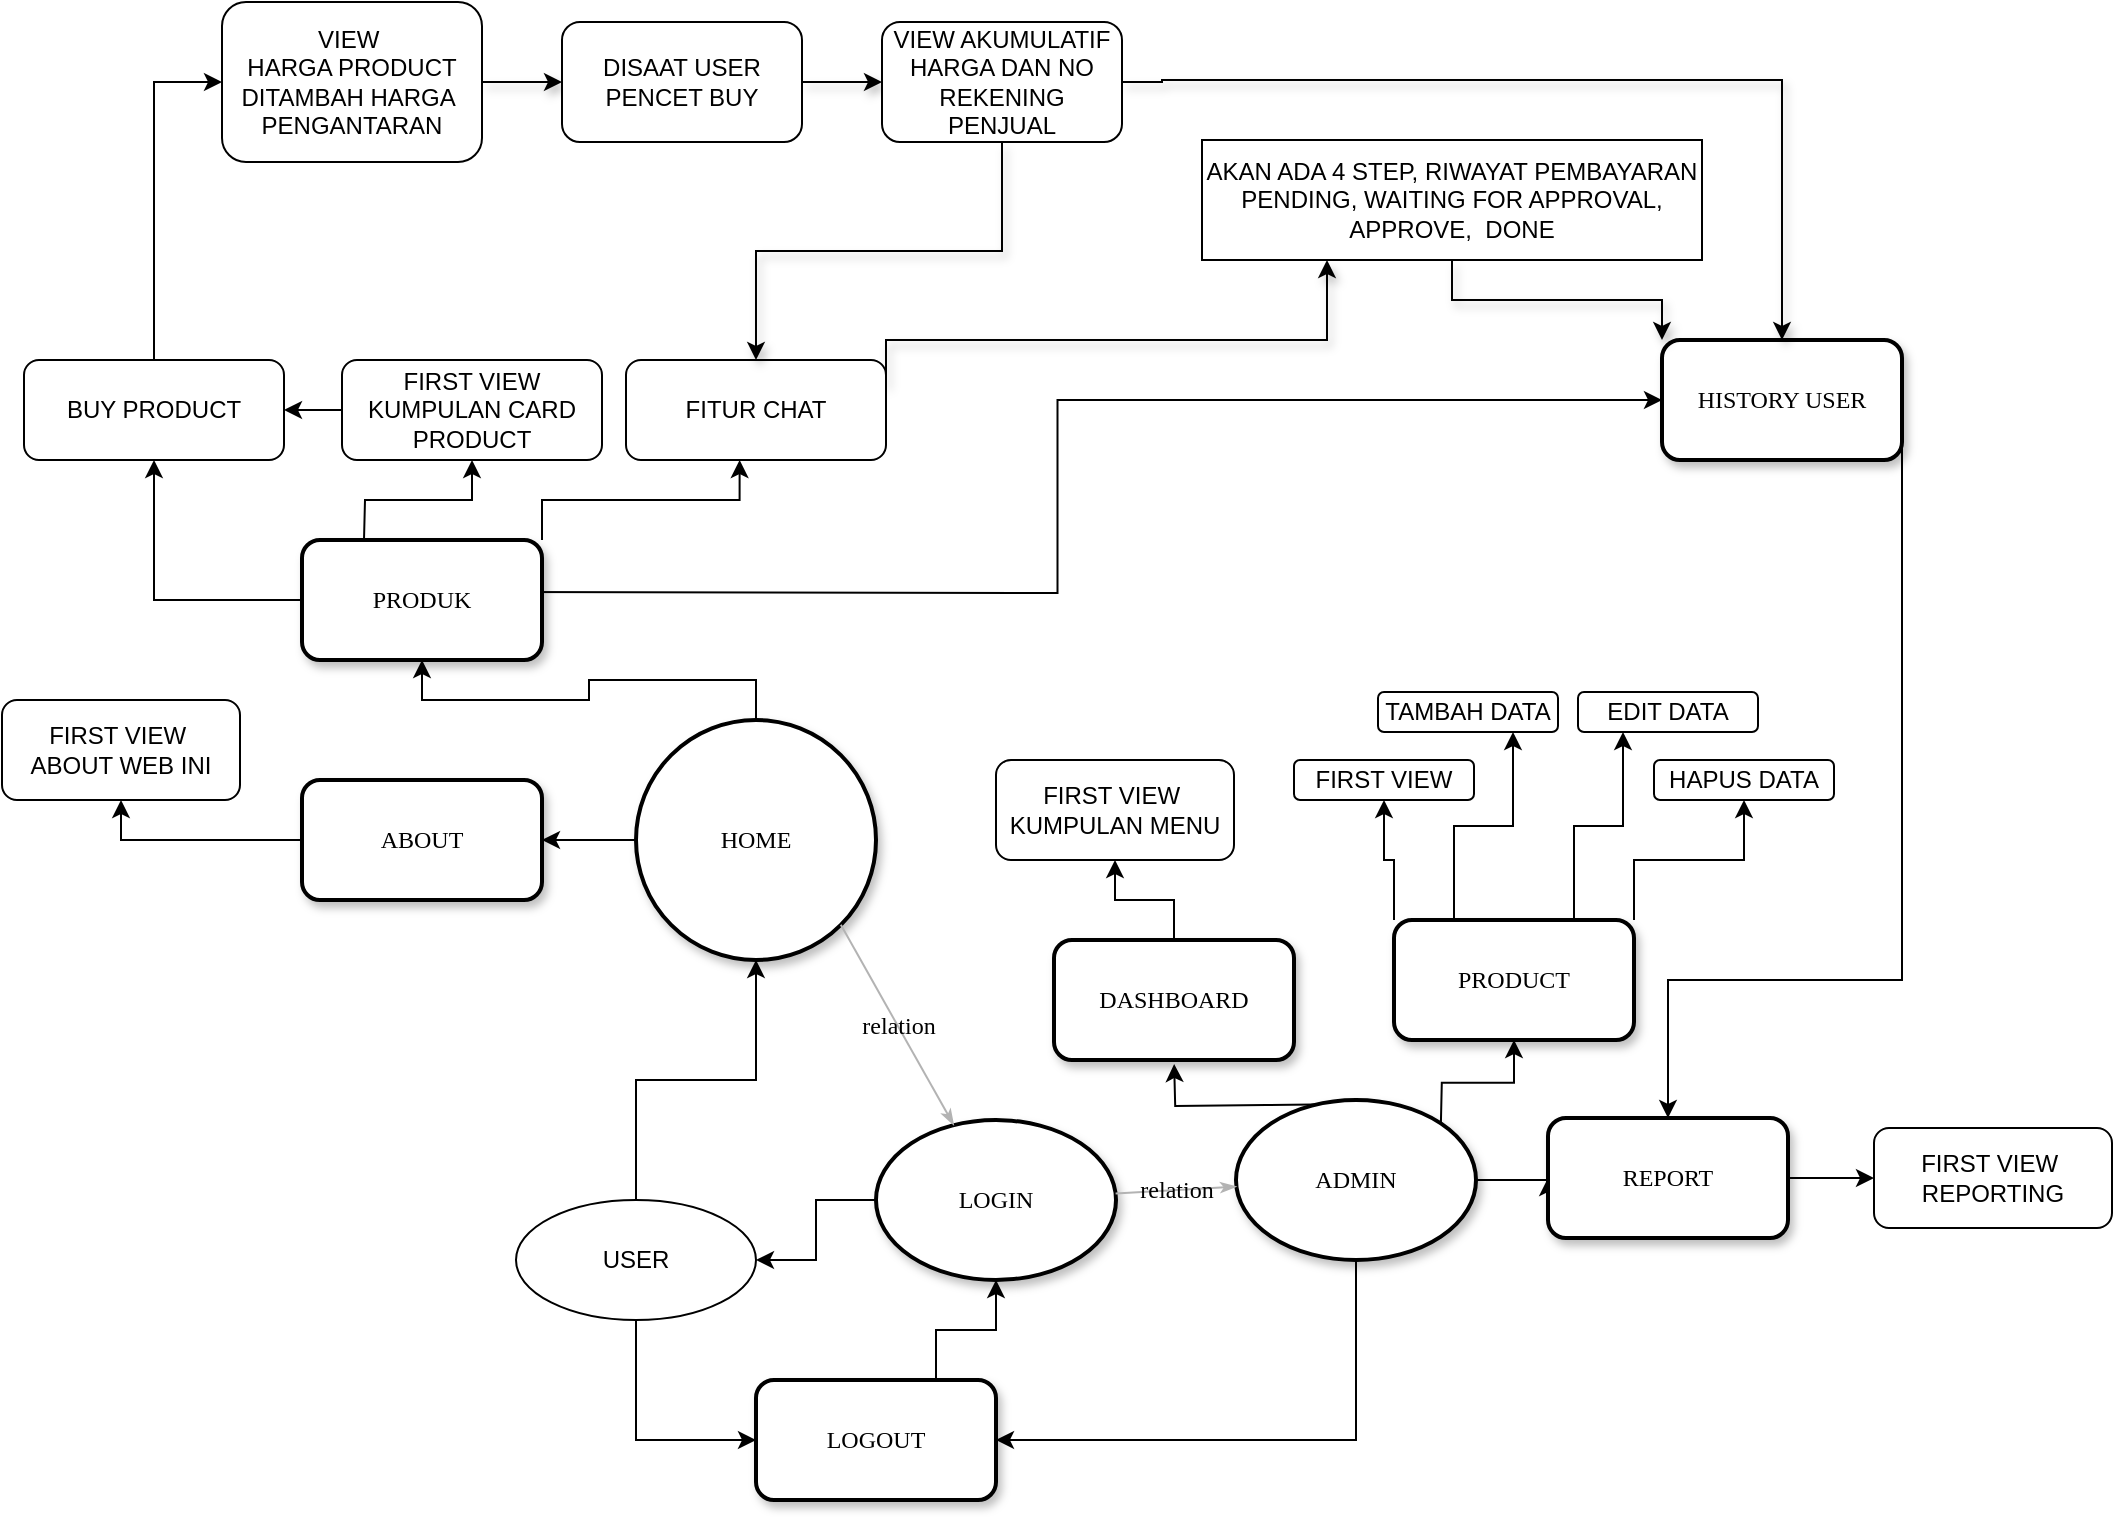 <mxfile version="18.1.2" type="github">
  <diagram name="Page-1" id="ad52d381-51e7-2e0d-a935-2d0ddd2fd229">
    <mxGraphModel dx="2185" dy="1425" grid="1" gridSize="10" guides="1" tooltips="1" connect="1" arrows="1" fold="1" page="1" pageScale="1" pageWidth="1100" pageHeight="850" background="none" math="0" shadow="0">
      <root>
        <mxCell id="0" />
        <mxCell id="1" parent="0" />
        <mxCell id="RAHETzhSfF-VMt_0s7b0-47" style="edgeStyle=orthogonalEdgeStyle;rounded=0;orthogonalLoop=1;jettySize=auto;html=1;exitX=0;exitY=0.5;exitDx=0;exitDy=0;entryX=1;entryY=0.5;entryDx=0;entryDy=0;" edge="1" parent="1" source="2c924340bb9dbf6c-4" target="RAHETzhSfF-VMt_0s7b0-43">
          <mxGeometry relative="1" as="geometry" />
        </mxCell>
        <mxCell id="RAHETzhSfF-VMt_0s7b0-48" style="edgeStyle=orthogonalEdgeStyle;rounded=0;orthogonalLoop=1;jettySize=auto;html=1;exitX=0.5;exitY=0;exitDx=0;exitDy=0;entryX=0.5;entryY=1;entryDx=0;entryDy=0;" edge="1" parent="1" source="2c924340bb9dbf6c-4" target="RAHETzhSfF-VMt_0s7b0-41">
          <mxGeometry relative="1" as="geometry" />
        </mxCell>
        <mxCell id="2c924340bb9dbf6c-4" value="HOME" style="ellipse;whiteSpace=wrap;html=1;rounded=1;shadow=1;comic=0;labelBackgroundColor=none;strokeWidth=2;fontFamily=Verdana;fontSize=12;align=center;" parent="1" vertex="1">
          <mxGeometry x="307" y="350" width="120" height="120" as="geometry" />
        </mxCell>
        <mxCell id="RAHETzhSfF-VMt_0s7b0-4" style="edgeStyle=orthogonalEdgeStyle;rounded=0;orthogonalLoop=1;jettySize=auto;html=1;exitX=0;exitY=0.5;exitDx=0;exitDy=0;entryX=1;entryY=0.5;entryDx=0;entryDy=0;" edge="1" parent="1" source="2c924340bb9dbf6c-5" target="RAHETzhSfF-VMt_0s7b0-3">
          <mxGeometry relative="1" as="geometry" />
        </mxCell>
        <mxCell id="2c924340bb9dbf6c-5" value="LOGIN" style="ellipse;whiteSpace=wrap;html=1;rounded=1;shadow=1;comic=0;labelBackgroundColor=none;strokeWidth=2;fontFamily=Verdana;fontSize=12;align=center;" parent="1" vertex="1">
          <mxGeometry x="427" y="550" width="120" height="80" as="geometry" />
        </mxCell>
        <mxCell id="RAHETzhSfF-VMt_0s7b0-10" style="edgeStyle=orthogonalEdgeStyle;rounded=0;orthogonalLoop=1;jettySize=auto;html=1;exitX=0.5;exitY=1;exitDx=0;exitDy=0;entryX=1;entryY=0.5;entryDx=0;entryDy=0;" edge="1" parent="1" source="2c924340bb9dbf6c-6" target="2c924340bb9dbf6c-51">
          <mxGeometry relative="1" as="geometry">
            <mxPoint x="666.667" y="730" as="targetPoint" />
          </mxGeometry>
        </mxCell>
        <mxCell id="RAHETzhSfF-VMt_0s7b0-18" value="" style="edgeStyle=orthogonalEdgeStyle;rounded=0;orthogonalLoop=1;jettySize=auto;html=1;" edge="1" parent="1">
          <mxGeometry relative="1" as="geometry">
            <mxPoint x="667" y="542" as="sourcePoint" />
            <mxPoint x="576.067" y="522" as="targetPoint" />
          </mxGeometry>
        </mxCell>
        <mxCell id="RAHETzhSfF-VMt_0s7b0-21" style="edgeStyle=orthogonalEdgeStyle;rounded=0;orthogonalLoop=1;jettySize=auto;html=1;exitX=1;exitY=0;exitDx=0;exitDy=0;entryX=0.5;entryY=1;entryDx=0;entryDy=0;" edge="1" parent="1" target="RAHETzhSfF-VMt_0s7b0-19">
          <mxGeometry relative="1" as="geometry">
            <mxPoint x="709.426" y="552.716" as="sourcePoint" />
            <mxPoint x="734.96" y="513.34" as="targetPoint" />
          </mxGeometry>
        </mxCell>
        <mxCell id="RAHETzhSfF-VMt_0s7b0-24" style="edgeStyle=orthogonalEdgeStyle;rounded=0;orthogonalLoop=1;jettySize=auto;html=1;exitX=1;exitY=0.5;exitDx=0;exitDy=0;entryX=0;entryY=0.5;entryDx=0;entryDy=0;" edge="1" parent="1" source="2c924340bb9dbf6c-6" target="RAHETzhSfF-VMt_0s7b0-22">
          <mxGeometry relative="1" as="geometry" />
        </mxCell>
        <mxCell id="2c924340bb9dbf6c-6" value="&lt;span&gt;ADMIN&lt;/span&gt;" style="ellipse;whiteSpace=wrap;html=1;rounded=1;shadow=1;comic=0;labelBackgroundColor=none;strokeWidth=2;fontFamily=Verdana;fontSize=12;align=center;" parent="1" vertex="1">
          <mxGeometry x="607" y="540" width="120" height="80" as="geometry" />
        </mxCell>
        <mxCell id="2c924340bb9dbf6c-33" value="relation" style="edgeStyle=none;rounded=1;html=1;labelBackgroundColor=none;startArrow=none;startFill=0;startSize=5;endArrow=classicThin;endFill=1;endSize=5;jettySize=auto;orthogonalLoop=1;strokeColor=#B3B3B3;strokeWidth=1;fontFamily=Verdana;fontSize=12;exitX=1;exitY=1;exitDx=0;exitDy=0;" parent="1" source="2c924340bb9dbf6c-4" target="2c924340bb9dbf6c-5" edge="1">
          <mxGeometry relative="1" as="geometry">
            <mxPoint x="281.544" y="494.999" as="sourcePoint" />
          </mxGeometry>
        </mxCell>
        <mxCell id="2c924340bb9dbf6c-36" value="relation" style="edgeStyle=none;rounded=1;html=1;labelBackgroundColor=none;startArrow=none;startFill=0;startSize=5;endArrow=classicThin;endFill=1;endSize=5;jettySize=auto;orthogonalLoop=1;strokeColor=#B3B3B3;strokeWidth=1;fontFamily=Verdana;fontSize=12" parent="1" source="2c924340bb9dbf6c-5" target="2c924340bb9dbf6c-6" edge="1">
          <mxGeometry relative="1" as="geometry" />
        </mxCell>
        <mxCell id="RAHETzhSfF-VMt_0s7b0-11" style="edgeStyle=orthogonalEdgeStyle;rounded=0;orthogonalLoop=1;jettySize=auto;html=1;exitX=0.75;exitY=0;exitDx=0;exitDy=0;entryX=0.5;entryY=1;entryDx=0;entryDy=0;" edge="1" parent="1" source="2c924340bb9dbf6c-51" target="2c924340bb9dbf6c-5">
          <mxGeometry relative="1" as="geometry" />
        </mxCell>
        <mxCell id="2c924340bb9dbf6c-51" value="LOGOUT" style="rounded=1;whiteSpace=wrap;html=1;shadow=1;comic=0;labelBackgroundColor=none;strokeWidth=2;fontFamily=Verdana;fontSize=12;align=center;" parent="1" vertex="1">
          <mxGeometry x="367" y="680" width="120" height="60" as="geometry" />
        </mxCell>
        <mxCell id="RAHETzhSfF-VMt_0s7b0-12" style="edgeStyle=orthogonalEdgeStyle;rounded=0;orthogonalLoop=1;jettySize=auto;html=1;exitX=0.5;exitY=1;exitDx=0;exitDy=0;entryX=0;entryY=0.5;entryDx=0;entryDy=0;" edge="1" parent="1" source="RAHETzhSfF-VMt_0s7b0-3" target="2c924340bb9dbf6c-51">
          <mxGeometry relative="1" as="geometry" />
        </mxCell>
        <mxCell id="RAHETzhSfF-VMt_0s7b0-25" style="edgeStyle=orthogonalEdgeStyle;rounded=0;orthogonalLoop=1;jettySize=auto;html=1;exitX=0.5;exitY=0;exitDx=0;exitDy=0;entryX=0.5;entryY=1;entryDx=0;entryDy=0;" edge="1" parent="1" source="RAHETzhSfF-VMt_0s7b0-3" target="2c924340bb9dbf6c-4">
          <mxGeometry relative="1" as="geometry">
            <mxPoint x="227.0" y="530" as="targetPoint" />
          </mxGeometry>
        </mxCell>
        <mxCell id="RAHETzhSfF-VMt_0s7b0-3" value="USER" style="ellipse;whiteSpace=wrap;html=1;" vertex="1" parent="1">
          <mxGeometry x="247" y="590" width="120" height="60" as="geometry" />
        </mxCell>
        <mxCell id="RAHETzhSfF-VMt_0s7b0-37" style="edgeStyle=orthogonalEdgeStyle;rounded=0;orthogonalLoop=1;jettySize=auto;html=1;exitX=0.5;exitY=0;exitDx=0;exitDy=0;entryX=0.5;entryY=1;entryDx=0;entryDy=0;" edge="1" parent="1" source="RAHETzhSfF-VMt_0s7b0-17" target="RAHETzhSfF-VMt_0s7b0-36">
          <mxGeometry relative="1" as="geometry" />
        </mxCell>
        <mxCell id="RAHETzhSfF-VMt_0s7b0-17" value="DASHBOARD" style="whiteSpace=wrap;html=1;fontFamily=Verdana;rounded=1;shadow=1;comic=0;labelBackgroundColor=none;strokeWidth=2;" vertex="1" parent="1">
          <mxGeometry x="516" y="460" width="120" height="60" as="geometry" />
        </mxCell>
        <mxCell id="RAHETzhSfF-VMt_0s7b0-32" style="edgeStyle=orthogonalEdgeStyle;rounded=0;orthogonalLoop=1;jettySize=auto;html=1;exitX=0;exitY=0;exitDx=0;exitDy=0;entryX=0.5;entryY=1;entryDx=0;entryDy=0;" edge="1" parent="1" source="RAHETzhSfF-VMt_0s7b0-19" target="RAHETzhSfF-VMt_0s7b0-26">
          <mxGeometry relative="1" as="geometry" />
        </mxCell>
        <mxCell id="RAHETzhSfF-VMt_0s7b0-33" style="edgeStyle=orthogonalEdgeStyle;rounded=0;orthogonalLoop=1;jettySize=auto;html=1;exitX=0.25;exitY=0;exitDx=0;exitDy=0;entryX=0.75;entryY=1;entryDx=0;entryDy=0;" edge="1" parent="1" source="RAHETzhSfF-VMt_0s7b0-19" target="RAHETzhSfF-VMt_0s7b0-27">
          <mxGeometry relative="1" as="geometry" />
        </mxCell>
        <mxCell id="RAHETzhSfF-VMt_0s7b0-34" style="edgeStyle=orthogonalEdgeStyle;rounded=0;orthogonalLoop=1;jettySize=auto;html=1;exitX=0.75;exitY=0;exitDx=0;exitDy=0;entryX=0.25;entryY=1;entryDx=0;entryDy=0;" edge="1" parent="1" source="RAHETzhSfF-VMt_0s7b0-19" target="RAHETzhSfF-VMt_0s7b0-28">
          <mxGeometry relative="1" as="geometry">
            <mxPoint x="776" y="440" as="targetPoint" />
          </mxGeometry>
        </mxCell>
        <mxCell id="RAHETzhSfF-VMt_0s7b0-35" style="edgeStyle=orthogonalEdgeStyle;rounded=0;orthogonalLoop=1;jettySize=auto;html=1;exitX=1;exitY=0;exitDx=0;exitDy=0;entryX=0.5;entryY=1;entryDx=0;entryDy=0;" edge="1" parent="1" source="RAHETzhSfF-VMt_0s7b0-19" target="RAHETzhSfF-VMt_0s7b0-29">
          <mxGeometry relative="1" as="geometry" />
        </mxCell>
        <mxCell id="RAHETzhSfF-VMt_0s7b0-19" value="PRODUCT" style="whiteSpace=wrap;html=1;fontFamily=Verdana;rounded=1;shadow=1;comic=0;labelBackgroundColor=none;strokeWidth=2;" vertex="1" parent="1">
          <mxGeometry x="686" y="450" width="120" height="60" as="geometry" />
        </mxCell>
        <mxCell id="RAHETzhSfF-VMt_0s7b0-40" style="edgeStyle=orthogonalEdgeStyle;rounded=0;orthogonalLoop=1;jettySize=auto;html=1;exitX=1;exitY=0.5;exitDx=0;exitDy=0;entryX=0;entryY=0.5;entryDx=0;entryDy=0;" edge="1" parent="1" source="RAHETzhSfF-VMt_0s7b0-22" target="RAHETzhSfF-VMt_0s7b0-38">
          <mxGeometry relative="1" as="geometry" />
        </mxCell>
        <mxCell id="RAHETzhSfF-VMt_0s7b0-22" value="REPORT" style="whiteSpace=wrap;html=1;fontFamily=Verdana;rounded=1;shadow=1;comic=0;labelBackgroundColor=none;strokeWidth=2;" vertex="1" parent="1">
          <mxGeometry x="763" y="549" width="120" height="60" as="geometry" />
        </mxCell>
        <mxCell id="RAHETzhSfF-VMt_0s7b0-26" value="FIRST VIEW" style="rounded=1;whiteSpace=wrap;html=1;" vertex="1" parent="1">
          <mxGeometry x="636" y="370" width="90" height="20" as="geometry" />
        </mxCell>
        <mxCell id="RAHETzhSfF-VMt_0s7b0-27" value="TAMBAH DATA" style="rounded=1;whiteSpace=wrap;html=1;" vertex="1" parent="1">
          <mxGeometry x="678" y="336" width="90" height="20" as="geometry" />
        </mxCell>
        <mxCell id="RAHETzhSfF-VMt_0s7b0-28" value="EDIT DATA" style="rounded=1;whiteSpace=wrap;html=1;" vertex="1" parent="1">
          <mxGeometry x="778" y="336" width="90" height="20" as="geometry" />
        </mxCell>
        <mxCell id="RAHETzhSfF-VMt_0s7b0-29" value="HAPUS DATA" style="rounded=1;whiteSpace=wrap;html=1;" vertex="1" parent="1">
          <mxGeometry x="816" y="370" width="90" height="20" as="geometry" />
        </mxCell>
        <mxCell id="RAHETzhSfF-VMt_0s7b0-36" value="FIRST VIEW&amp;nbsp;&lt;br&gt;KUMPULAN MENU" style="rounded=1;whiteSpace=wrap;html=1;" vertex="1" parent="1">
          <mxGeometry x="487" y="370" width="119" height="50" as="geometry" />
        </mxCell>
        <mxCell id="RAHETzhSfF-VMt_0s7b0-38" value="FIRST VIEW&amp;nbsp;&lt;br&gt;REPORTING" style="rounded=1;whiteSpace=wrap;html=1;" vertex="1" parent="1">
          <mxGeometry x="926" y="554" width="119" height="50" as="geometry" />
        </mxCell>
        <mxCell id="RAHETzhSfF-VMt_0s7b0-52" style="edgeStyle=orthogonalEdgeStyle;rounded=0;orthogonalLoop=1;jettySize=auto;html=1;exitX=1;exitY=0.5;exitDx=0;exitDy=0;entryX=0;entryY=0.5;entryDx=0;entryDy=0;" edge="1" parent="1" target="RAHETzhSfF-VMt_0s7b0-42">
          <mxGeometry relative="1" as="geometry">
            <mxPoint x="214.5" y="286" as="sourcePoint" />
            <mxPoint x="524.5" y="236" as="targetPoint" />
          </mxGeometry>
        </mxCell>
        <mxCell id="RAHETzhSfF-VMt_0s7b0-58" style="edgeStyle=orthogonalEdgeStyle;rounded=0;orthogonalLoop=1;jettySize=auto;html=1;exitX=1;exitY=0;exitDx=0;exitDy=0;entryX=0.5;entryY=1;entryDx=0;entryDy=0;" edge="1" parent="1" target="RAHETzhSfF-VMt_0s7b0-50">
          <mxGeometry relative="1" as="geometry">
            <mxPoint x="171" y="260" as="sourcePoint" />
          </mxGeometry>
        </mxCell>
        <mxCell id="RAHETzhSfF-VMt_0s7b0-63" style="edgeStyle=orthogonalEdgeStyle;rounded=0;orthogonalLoop=1;jettySize=auto;html=1;exitX=0;exitY=0.5;exitDx=0;exitDy=0;entryX=0.5;entryY=1;entryDx=0;entryDy=0;" edge="1" parent="1" source="RAHETzhSfF-VMt_0s7b0-41" target="RAHETzhSfF-VMt_0s7b0-49">
          <mxGeometry relative="1" as="geometry" />
        </mxCell>
        <mxCell id="RAHETzhSfF-VMt_0s7b0-66" style="edgeStyle=orthogonalEdgeStyle;rounded=0;orthogonalLoop=1;jettySize=auto;html=1;exitX=1;exitY=0;exitDx=0;exitDy=0;entryX=0.437;entryY=1;entryDx=0;entryDy=0;entryPerimeter=0;" edge="1" parent="1" source="RAHETzhSfF-VMt_0s7b0-41" target="RAHETzhSfF-VMt_0s7b0-65">
          <mxGeometry relative="1" as="geometry" />
        </mxCell>
        <mxCell id="RAHETzhSfF-VMt_0s7b0-41" value="PRODUK" style="whiteSpace=wrap;html=1;fontFamily=Verdana;rounded=1;shadow=1;comic=0;labelBackgroundColor=none;strokeWidth=2;" vertex="1" parent="1">
          <mxGeometry x="140" y="260" width="120" height="60" as="geometry" />
        </mxCell>
        <mxCell id="RAHETzhSfF-VMt_0s7b0-60" style="edgeStyle=orthogonalEdgeStyle;rounded=0;orthogonalLoop=1;jettySize=auto;html=1;exitX=1;exitY=0.5;exitDx=0;exitDy=0;entryX=0.5;entryY=0;entryDx=0;entryDy=0;" edge="1" parent="1" source="RAHETzhSfF-VMt_0s7b0-42" target="RAHETzhSfF-VMt_0s7b0-22">
          <mxGeometry relative="1" as="geometry">
            <Array as="points">
              <mxPoint x="940" y="240" />
              <mxPoint x="940" y="480" />
              <mxPoint x="823" y="480" />
            </Array>
          </mxGeometry>
        </mxCell>
        <mxCell id="RAHETzhSfF-VMt_0s7b0-42" value="HISTORY USER" style="whiteSpace=wrap;html=1;fontFamily=Verdana;rounded=1;shadow=1;comic=0;labelBackgroundColor=none;strokeWidth=2;" vertex="1" parent="1">
          <mxGeometry x="820" y="160" width="120" height="60" as="geometry" />
        </mxCell>
        <mxCell id="RAHETzhSfF-VMt_0s7b0-46" style="edgeStyle=orthogonalEdgeStyle;rounded=0;orthogonalLoop=1;jettySize=auto;html=1;exitX=0;exitY=0.5;exitDx=0;exitDy=0;entryX=0.5;entryY=1;entryDx=0;entryDy=0;" edge="1" parent="1" source="RAHETzhSfF-VMt_0s7b0-43" target="RAHETzhSfF-VMt_0s7b0-45">
          <mxGeometry relative="1" as="geometry" />
        </mxCell>
        <mxCell id="RAHETzhSfF-VMt_0s7b0-43" value="ABOUT" style="whiteSpace=wrap;html=1;fontFamily=Verdana;rounded=1;shadow=1;comic=0;labelBackgroundColor=none;strokeWidth=2;" vertex="1" parent="1">
          <mxGeometry x="140" y="380" width="120" height="60" as="geometry" />
        </mxCell>
        <mxCell id="RAHETzhSfF-VMt_0s7b0-45" value="FIRST VIEW&amp;nbsp;&lt;br&gt;ABOUT WEB INI" style="rounded=1;whiteSpace=wrap;html=1;" vertex="1" parent="1">
          <mxGeometry x="-10" y="340" width="119" height="50" as="geometry" />
        </mxCell>
        <mxCell id="RAHETzhSfF-VMt_0s7b0-62" style="edgeStyle=orthogonalEdgeStyle;rounded=0;orthogonalLoop=1;jettySize=auto;html=1;exitX=0.5;exitY=0;exitDx=0;exitDy=0;entryX=0;entryY=0.5;entryDx=0;entryDy=0;" edge="1" parent="1" source="RAHETzhSfF-VMt_0s7b0-49" target="RAHETzhSfF-VMt_0s7b0-61">
          <mxGeometry relative="1" as="geometry">
            <mxPoint x="61" y="90" as="targetPoint" />
          </mxGeometry>
        </mxCell>
        <mxCell id="RAHETzhSfF-VMt_0s7b0-49" value="BUY PRODUCT" style="rounded=1;whiteSpace=wrap;html=1;" vertex="1" parent="1">
          <mxGeometry x="1" y="170" width="130" height="50" as="geometry" />
        </mxCell>
        <mxCell id="RAHETzhSfF-VMt_0s7b0-59" style="edgeStyle=orthogonalEdgeStyle;rounded=0;orthogonalLoop=1;jettySize=auto;html=1;exitX=0;exitY=0.5;exitDx=0;exitDy=0;entryX=1;entryY=0.5;entryDx=0;entryDy=0;" edge="1" parent="1" source="RAHETzhSfF-VMt_0s7b0-50" target="RAHETzhSfF-VMt_0s7b0-49">
          <mxGeometry relative="1" as="geometry" />
        </mxCell>
        <mxCell id="RAHETzhSfF-VMt_0s7b0-50" value="FIRST VIEW&lt;br&gt;KUMPULAN CARD&lt;br&gt;PRODUCT" style="rounded=1;whiteSpace=wrap;html=1;" vertex="1" parent="1">
          <mxGeometry x="160" y="170" width="130" height="50" as="geometry" />
        </mxCell>
        <mxCell id="RAHETzhSfF-VMt_0s7b0-72" value="" style="edgeStyle=orthogonalEdgeStyle;rounded=0;orthogonalLoop=1;jettySize=auto;html=1;shadow=1;" edge="1" parent="1" source="RAHETzhSfF-VMt_0s7b0-61" target="RAHETzhSfF-VMt_0s7b0-71">
          <mxGeometry relative="1" as="geometry" />
        </mxCell>
        <mxCell id="RAHETzhSfF-VMt_0s7b0-61" value="VIEW&amp;nbsp;&lt;br&gt;HARGA PRODUCT DITAMBAH HARGA&amp;nbsp;&lt;br&gt;PENGANTARAN" style="rounded=1;whiteSpace=wrap;html=1;" vertex="1" parent="1">
          <mxGeometry x="100" y="-9" width="130" height="80" as="geometry" />
        </mxCell>
        <mxCell id="RAHETzhSfF-VMt_0s7b0-78" style="edgeStyle=orthogonalEdgeStyle;rounded=0;orthogonalLoop=1;jettySize=auto;html=1;exitX=1;exitY=0.25;exitDx=0;exitDy=0;entryX=0.25;entryY=1;entryDx=0;entryDy=0;shadow=1;" edge="1" parent="1" source="RAHETzhSfF-VMt_0s7b0-65" target="RAHETzhSfF-VMt_0s7b0-69">
          <mxGeometry relative="1" as="geometry">
            <Array as="points">
              <mxPoint x="432" y="160" />
              <mxPoint x="653" y="160" />
            </Array>
          </mxGeometry>
        </mxCell>
        <mxCell id="RAHETzhSfF-VMt_0s7b0-65" value="FITUR CHAT" style="rounded=1;whiteSpace=wrap;html=1;" vertex="1" parent="1">
          <mxGeometry x="302" y="170" width="130" height="50" as="geometry" />
        </mxCell>
        <mxCell id="RAHETzhSfF-VMt_0s7b0-79" style="edgeStyle=orthogonalEdgeStyle;rounded=0;orthogonalLoop=1;jettySize=auto;html=1;exitX=0.5;exitY=1;exitDx=0;exitDy=0;entryX=0;entryY=0;entryDx=0;entryDy=0;shadow=1;" edge="1" parent="1" source="RAHETzhSfF-VMt_0s7b0-69" target="RAHETzhSfF-VMt_0s7b0-42">
          <mxGeometry relative="1" as="geometry" />
        </mxCell>
        <mxCell id="RAHETzhSfF-VMt_0s7b0-69" value="AKAN ADA 4 STEP, RIWAYAT PEMBAYARAN&lt;br&gt;PENDING, WAITING FOR APPROVAL, APPROVE,&amp;nbsp; DONE" style="rounded=0;whiteSpace=wrap;html=1;" vertex="1" parent="1">
          <mxGeometry x="590" y="60" width="250" height="60" as="geometry" />
        </mxCell>
        <mxCell id="RAHETzhSfF-VMt_0s7b0-75" style="edgeStyle=orthogonalEdgeStyle;rounded=0;orthogonalLoop=1;jettySize=auto;html=1;exitX=1;exitY=0.5;exitDx=0;exitDy=0;entryX=0;entryY=0.5;entryDx=0;entryDy=0;shadow=1;" edge="1" parent="1" source="RAHETzhSfF-VMt_0s7b0-71" target="RAHETzhSfF-VMt_0s7b0-74">
          <mxGeometry relative="1" as="geometry" />
        </mxCell>
        <mxCell id="RAHETzhSfF-VMt_0s7b0-71" value="DISAAT USER PENCET BUY" style="whiteSpace=wrap;html=1;rounded=1;" vertex="1" parent="1">
          <mxGeometry x="270" y="1" width="120" height="60" as="geometry" />
        </mxCell>
        <mxCell id="RAHETzhSfF-VMt_0s7b0-76" style="edgeStyle=orthogonalEdgeStyle;rounded=0;orthogonalLoop=1;jettySize=auto;html=1;exitX=0.5;exitY=1;exitDx=0;exitDy=0;entryX=0.5;entryY=0;entryDx=0;entryDy=0;shadow=1;" edge="1" parent="1" source="RAHETzhSfF-VMt_0s7b0-74" target="RAHETzhSfF-VMt_0s7b0-65">
          <mxGeometry relative="1" as="geometry" />
        </mxCell>
        <mxCell id="RAHETzhSfF-VMt_0s7b0-77" style="edgeStyle=orthogonalEdgeStyle;rounded=0;orthogonalLoop=1;jettySize=auto;html=1;exitX=1;exitY=0.5;exitDx=0;exitDy=0;entryX=0.5;entryY=0;entryDx=0;entryDy=0;shadow=1;" edge="1" parent="1" source="RAHETzhSfF-VMt_0s7b0-74" target="RAHETzhSfF-VMt_0s7b0-42">
          <mxGeometry relative="1" as="geometry">
            <Array as="points">
              <mxPoint x="570" y="30" />
              <mxPoint x="880" y="30" />
            </Array>
          </mxGeometry>
        </mxCell>
        <mxCell id="RAHETzhSfF-VMt_0s7b0-74" value="VIEW AKUMULATIF HARGA DAN NO REKENING PENJUAL" style="whiteSpace=wrap;html=1;rounded=1;" vertex="1" parent="1">
          <mxGeometry x="430" y="1" width="120" height="60" as="geometry" />
        </mxCell>
      </root>
    </mxGraphModel>
  </diagram>
</mxfile>
